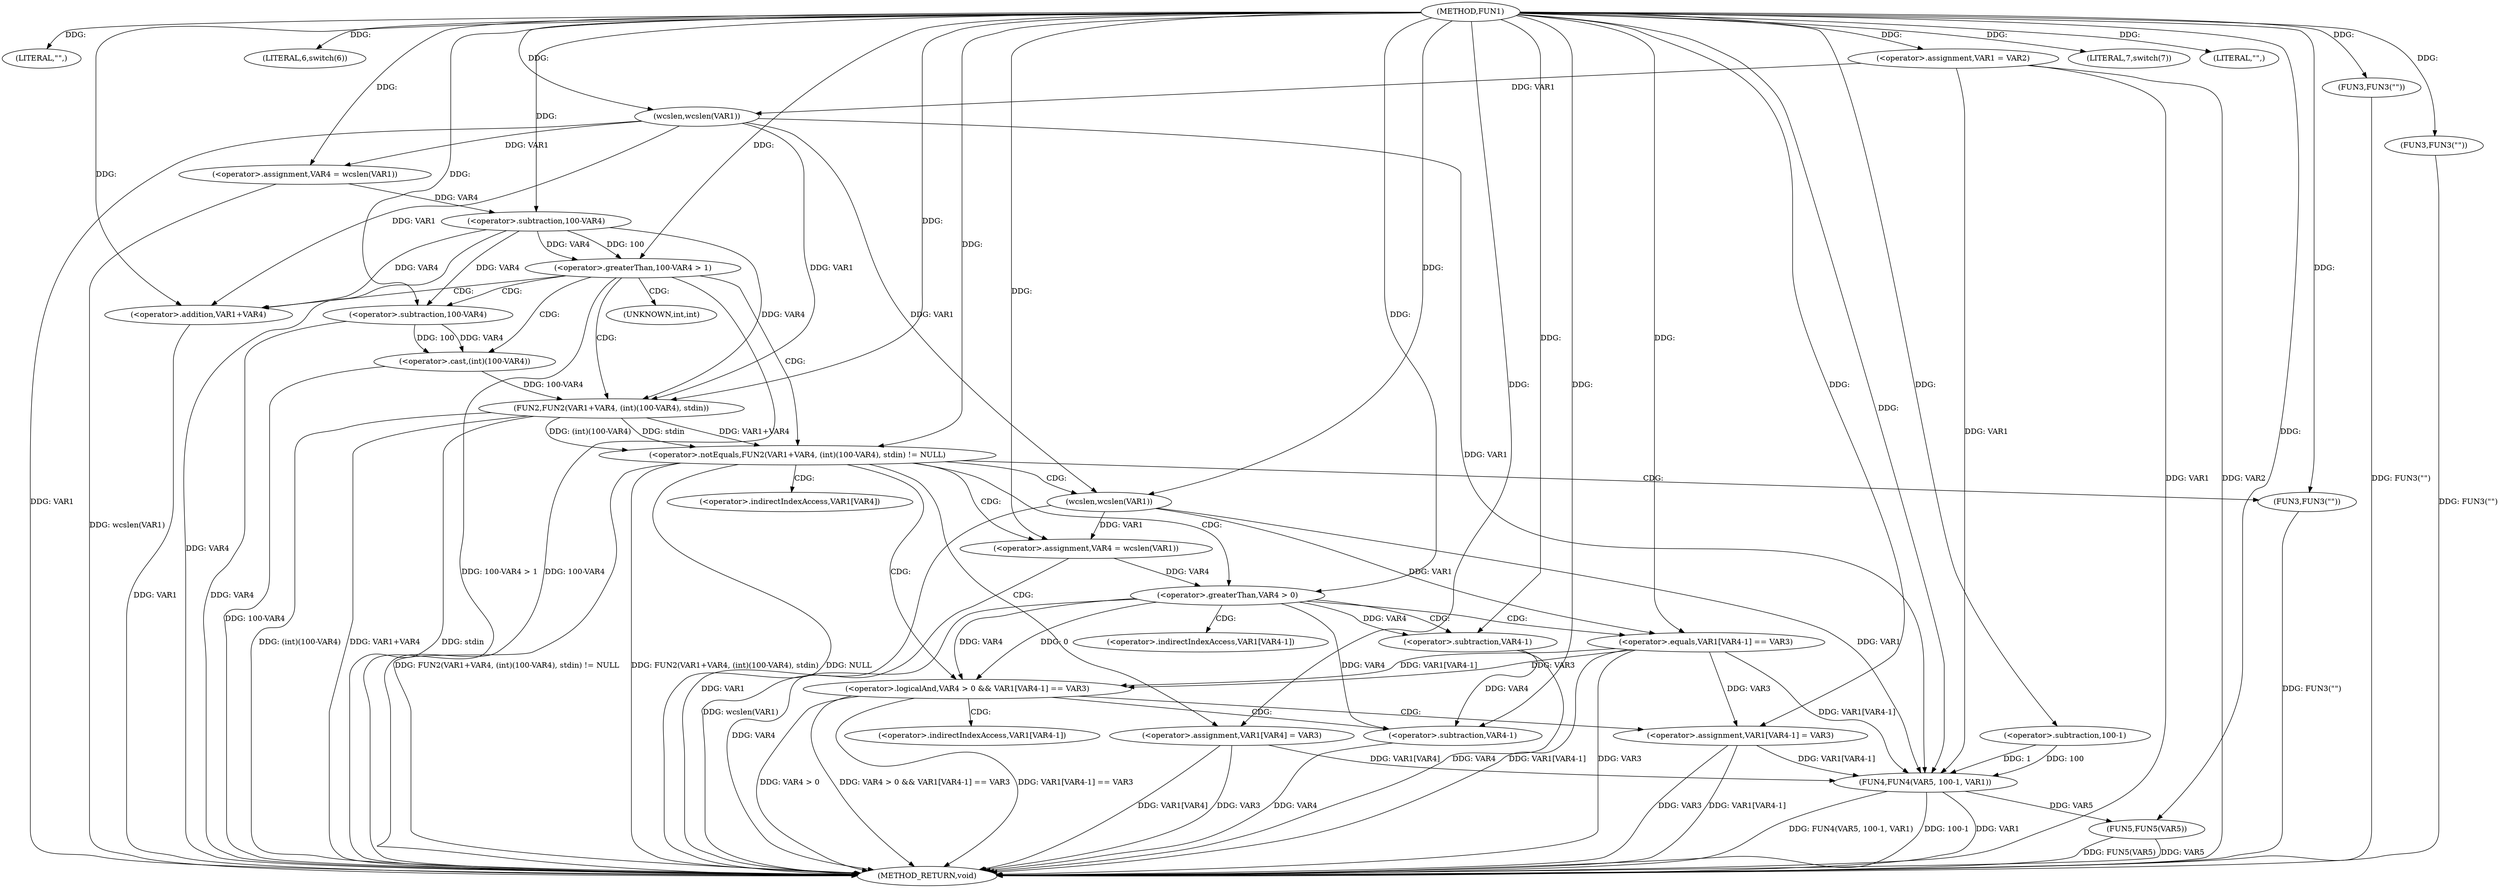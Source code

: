 digraph FUN1 {  
"1000100" [label = "(METHOD,FUN1)" ]
"1000195" [label = "(METHOD_RETURN,void)" ]
"1000103" [label = "(LITERAL,\"\",)" ]
"1000104" [label = "(<operator>.assignment,VAR1 = VAR2)" ]
"1000108" [label = "(LITERAL,6,switch(6))" ]
"1000113" [label = "(<operator>.assignment,VAR4 = wcslen(VAR1))" ]
"1000115" [label = "(wcslen,wcslen(VAR1))" ]
"1000118" [label = "(<operator>.greaterThan,100-VAR4 > 1)" ]
"1000119" [label = "(<operator>.subtraction,100-VAR4)" ]
"1000125" [label = "(<operator>.notEquals,FUN2(VAR1+VAR4, (int)(100-VAR4), stdin) != NULL)" ]
"1000126" [label = "(FUN2,FUN2(VAR1+VAR4, (int)(100-VAR4), stdin))" ]
"1000127" [label = "(<operator>.addition,VAR1+VAR4)" ]
"1000130" [label = "(<operator>.cast,(int)(100-VAR4))" ]
"1000132" [label = "(<operator>.subtraction,100-VAR4)" ]
"1000138" [label = "(<operator>.assignment,VAR4 = wcslen(VAR1))" ]
"1000140" [label = "(wcslen,wcslen(VAR1))" ]
"1000143" [label = "(<operator>.logicalAnd,VAR4 > 0 && VAR1[VAR4-1] == VAR3)" ]
"1000144" [label = "(<operator>.greaterThan,VAR4 > 0)" ]
"1000147" [label = "(<operator>.equals,VAR1[VAR4-1] == VAR3)" ]
"1000150" [label = "(<operator>.subtraction,VAR4-1)" ]
"1000155" [label = "(<operator>.assignment,VAR1[VAR4-1] = VAR3)" ]
"1000158" [label = "(<operator>.subtraction,VAR4-1)" ]
"1000164" [label = "(FUN3,FUN3(\"\"))" ]
"1000166" [label = "(<operator>.assignment,VAR1[VAR4] = VAR3)" ]
"1000173" [label = "(FUN3,FUN3(\"\"))" ]
"1000177" [label = "(LITERAL,7,switch(7))" ]
"1000181" [label = "(LITERAL,\"\",)" ]
"1000182" [label = "(FUN4,FUN4(VAR5, 100-1, VAR1))" ]
"1000184" [label = "(<operator>.subtraction,100-1)" ]
"1000188" [label = "(FUN5,FUN5(VAR5))" ]
"1000192" [label = "(FUN3,FUN3(\"\"))" ]
"1000131" [label = "(UNKNOWN,int,int)" ]
"1000148" [label = "(<operator>.indirectIndexAccess,VAR1[VAR4-1])" ]
"1000156" [label = "(<operator>.indirectIndexAccess,VAR1[VAR4-1])" ]
"1000167" [label = "(<operator>.indirectIndexAccess,VAR1[VAR4])" ]
  "1000182" -> "1000195"  [ label = "DDG: VAR1"] 
  "1000125" -> "1000195"  [ label = "DDG: FUN2(VAR1+VAR4, (int)(100-VAR4), stdin) != NULL"] 
  "1000150" -> "1000195"  [ label = "DDG: VAR4"] 
  "1000104" -> "1000195"  [ label = "DDG: VAR1"] 
  "1000188" -> "1000195"  [ label = "DDG: VAR5"] 
  "1000147" -> "1000195"  [ label = "DDG: VAR1[VAR4-1]"] 
  "1000118" -> "1000195"  [ label = "DDG: 100-VAR4 > 1"] 
  "1000118" -> "1000195"  [ label = "DDG: 100-VAR4"] 
  "1000104" -> "1000195"  [ label = "DDG: VAR2"] 
  "1000182" -> "1000195"  [ label = "DDG: FUN4(VAR5, 100-1, VAR1)"] 
  "1000188" -> "1000195"  [ label = "DDG: FUN5(VAR5)"] 
  "1000158" -> "1000195"  [ label = "DDG: VAR4"] 
  "1000126" -> "1000195"  [ label = "DDG: (int)(100-VAR4)"] 
  "1000164" -> "1000195"  [ label = "DDG: FUN3(\"\")"] 
  "1000125" -> "1000195"  [ label = "DDG: FUN2(VAR1+VAR4, (int)(100-VAR4), stdin)"] 
  "1000130" -> "1000195"  [ label = "DDG: 100-VAR4"] 
  "1000140" -> "1000195"  [ label = "DDG: VAR1"] 
  "1000138" -> "1000195"  [ label = "DDG: wcslen(VAR1)"] 
  "1000182" -> "1000195"  [ label = "DDG: 100-1"] 
  "1000143" -> "1000195"  [ label = "DDG: VAR4 > 0"] 
  "1000166" -> "1000195"  [ label = "DDG: VAR1[VAR4]"] 
  "1000132" -> "1000195"  [ label = "DDG: VAR4"] 
  "1000113" -> "1000195"  [ label = "DDG: wcslen(VAR1)"] 
  "1000119" -> "1000195"  [ label = "DDG: VAR4"] 
  "1000126" -> "1000195"  [ label = "DDG: VAR1+VAR4"] 
  "1000147" -> "1000195"  [ label = "DDG: VAR3"] 
  "1000126" -> "1000195"  [ label = "DDG: stdin"] 
  "1000173" -> "1000195"  [ label = "DDG: FUN3(\"\")"] 
  "1000143" -> "1000195"  [ label = "DDG: VAR4 > 0 && VAR1[VAR4-1] == VAR3"] 
  "1000125" -> "1000195"  [ label = "DDG: NULL"] 
  "1000144" -> "1000195"  [ label = "DDG: VAR4"] 
  "1000166" -> "1000195"  [ label = "DDG: VAR3"] 
  "1000127" -> "1000195"  [ label = "DDG: VAR1"] 
  "1000155" -> "1000195"  [ label = "DDG: VAR1[VAR4-1]"] 
  "1000143" -> "1000195"  [ label = "DDG: VAR1[VAR4-1] == VAR3"] 
  "1000155" -> "1000195"  [ label = "DDG: VAR3"] 
  "1000115" -> "1000195"  [ label = "DDG: VAR1"] 
  "1000192" -> "1000195"  [ label = "DDG: FUN3(\"\")"] 
  "1000100" -> "1000103"  [ label = "DDG: "] 
  "1000100" -> "1000104"  [ label = "DDG: "] 
  "1000100" -> "1000108"  [ label = "DDG: "] 
  "1000115" -> "1000113"  [ label = "DDG: VAR1"] 
  "1000100" -> "1000113"  [ label = "DDG: "] 
  "1000104" -> "1000115"  [ label = "DDG: VAR1"] 
  "1000100" -> "1000115"  [ label = "DDG: "] 
  "1000119" -> "1000118"  [ label = "DDG: 100"] 
  "1000119" -> "1000118"  [ label = "DDG: VAR4"] 
  "1000100" -> "1000119"  [ label = "DDG: "] 
  "1000113" -> "1000119"  [ label = "DDG: VAR4"] 
  "1000100" -> "1000118"  [ label = "DDG: "] 
  "1000126" -> "1000125"  [ label = "DDG: VAR1+VAR4"] 
  "1000126" -> "1000125"  [ label = "DDG: (int)(100-VAR4)"] 
  "1000126" -> "1000125"  [ label = "DDG: stdin"] 
  "1000115" -> "1000126"  [ label = "DDG: VAR1"] 
  "1000100" -> "1000126"  [ label = "DDG: "] 
  "1000119" -> "1000126"  [ label = "DDG: VAR4"] 
  "1000115" -> "1000127"  [ label = "DDG: VAR1"] 
  "1000100" -> "1000127"  [ label = "DDG: "] 
  "1000119" -> "1000127"  [ label = "DDG: VAR4"] 
  "1000130" -> "1000126"  [ label = "DDG: 100-VAR4"] 
  "1000132" -> "1000130"  [ label = "DDG: 100"] 
  "1000132" -> "1000130"  [ label = "DDG: VAR4"] 
  "1000100" -> "1000132"  [ label = "DDG: "] 
  "1000119" -> "1000132"  [ label = "DDG: VAR4"] 
  "1000100" -> "1000125"  [ label = "DDG: "] 
  "1000140" -> "1000138"  [ label = "DDG: VAR1"] 
  "1000100" -> "1000138"  [ label = "DDG: "] 
  "1000100" -> "1000140"  [ label = "DDG: "] 
  "1000115" -> "1000140"  [ label = "DDG: VAR1"] 
  "1000144" -> "1000143"  [ label = "DDG: VAR4"] 
  "1000144" -> "1000143"  [ label = "DDG: 0"] 
  "1000138" -> "1000144"  [ label = "DDG: VAR4"] 
  "1000100" -> "1000144"  [ label = "DDG: "] 
  "1000147" -> "1000143"  [ label = "DDG: VAR1[VAR4-1]"] 
  "1000147" -> "1000143"  [ label = "DDG: VAR3"] 
  "1000140" -> "1000147"  [ label = "DDG: VAR1"] 
  "1000144" -> "1000150"  [ label = "DDG: VAR4"] 
  "1000100" -> "1000150"  [ label = "DDG: "] 
  "1000100" -> "1000147"  [ label = "DDG: "] 
  "1000147" -> "1000155"  [ label = "DDG: VAR3"] 
  "1000100" -> "1000155"  [ label = "DDG: "] 
  "1000150" -> "1000158"  [ label = "DDG: VAR4"] 
  "1000144" -> "1000158"  [ label = "DDG: VAR4"] 
  "1000100" -> "1000158"  [ label = "DDG: "] 
  "1000100" -> "1000164"  [ label = "DDG: "] 
  "1000100" -> "1000166"  [ label = "DDG: "] 
  "1000100" -> "1000173"  [ label = "DDG: "] 
  "1000100" -> "1000177"  [ label = "DDG: "] 
  "1000100" -> "1000181"  [ label = "DDG: "] 
  "1000100" -> "1000182"  [ label = "DDG: "] 
  "1000184" -> "1000182"  [ label = "DDG: 100"] 
  "1000184" -> "1000182"  [ label = "DDG: 1"] 
  "1000100" -> "1000184"  [ label = "DDG: "] 
  "1000104" -> "1000182"  [ label = "DDG: VAR1"] 
  "1000140" -> "1000182"  [ label = "DDG: VAR1"] 
  "1000166" -> "1000182"  [ label = "DDG: VAR1[VAR4]"] 
  "1000147" -> "1000182"  [ label = "DDG: VAR1[VAR4-1]"] 
  "1000115" -> "1000182"  [ label = "DDG: VAR1"] 
  "1000155" -> "1000182"  [ label = "DDG: VAR1[VAR4-1]"] 
  "1000182" -> "1000188"  [ label = "DDG: VAR5"] 
  "1000100" -> "1000188"  [ label = "DDG: "] 
  "1000100" -> "1000192"  [ label = "DDG: "] 
  "1000118" -> "1000125"  [ label = "CDG: "] 
  "1000118" -> "1000127"  [ label = "CDG: "] 
  "1000118" -> "1000131"  [ label = "CDG: "] 
  "1000118" -> "1000126"  [ label = "CDG: "] 
  "1000118" -> "1000132"  [ label = "CDG: "] 
  "1000118" -> "1000130"  [ label = "CDG: "] 
  "1000125" -> "1000164"  [ label = "CDG: "] 
  "1000125" -> "1000166"  [ label = "CDG: "] 
  "1000125" -> "1000144"  [ label = "CDG: "] 
  "1000125" -> "1000143"  [ label = "CDG: "] 
  "1000125" -> "1000167"  [ label = "CDG: "] 
  "1000125" -> "1000140"  [ label = "CDG: "] 
  "1000125" -> "1000138"  [ label = "CDG: "] 
  "1000143" -> "1000156"  [ label = "CDG: "] 
  "1000143" -> "1000158"  [ label = "CDG: "] 
  "1000143" -> "1000155"  [ label = "CDG: "] 
  "1000144" -> "1000150"  [ label = "CDG: "] 
  "1000144" -> "1000148"  [ label = "CDG: "] 
  "1000144" -> "1000147"  [ label = "CDG: "] 
}
